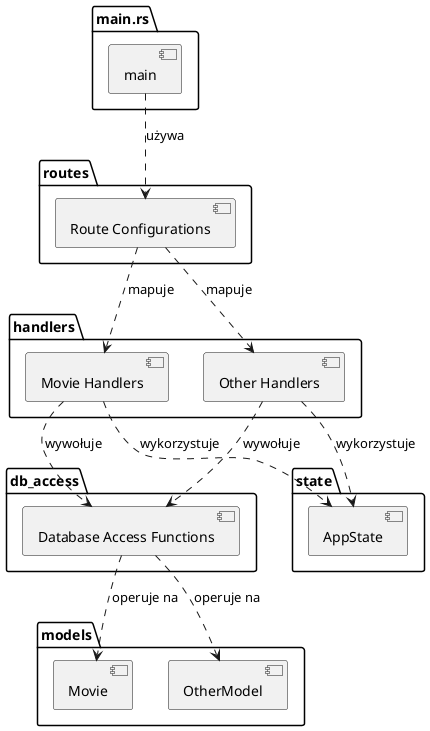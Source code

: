 @startuml

package "main.rs" {
    [main]
}

package "models" {
    [Movie]
    [OtherModel]
}

package "db_access" {
    [Database Access Functions]
}

package "handlers" {
    [Movie Handlers]
    [Other Handlers]
}

package "routes" {
    [Route Configurations]
}

package "state" {
    [AppState]
}

[main] ..> [Route Configurations]: używa
[Route Configurations] ..> [Movie Handlers]: mapuje
[Route Configurations] ..> [Other Handlers]: mapuje
[Movie Handlers] ..> [Database Access Functions]: wywołuje
[Other Handlers] ..> [Database Access Functions]: wywołuje
[Database Access Functions] ..> [Movie]: operuje na
[Database Access Functions] ..> [OtherModel]: operuje na
[Movie Handlers] ..> [AppState]: wykorzystuje
[Other Handlers] ..> [AppState]: wykorzystuje

@enduml
